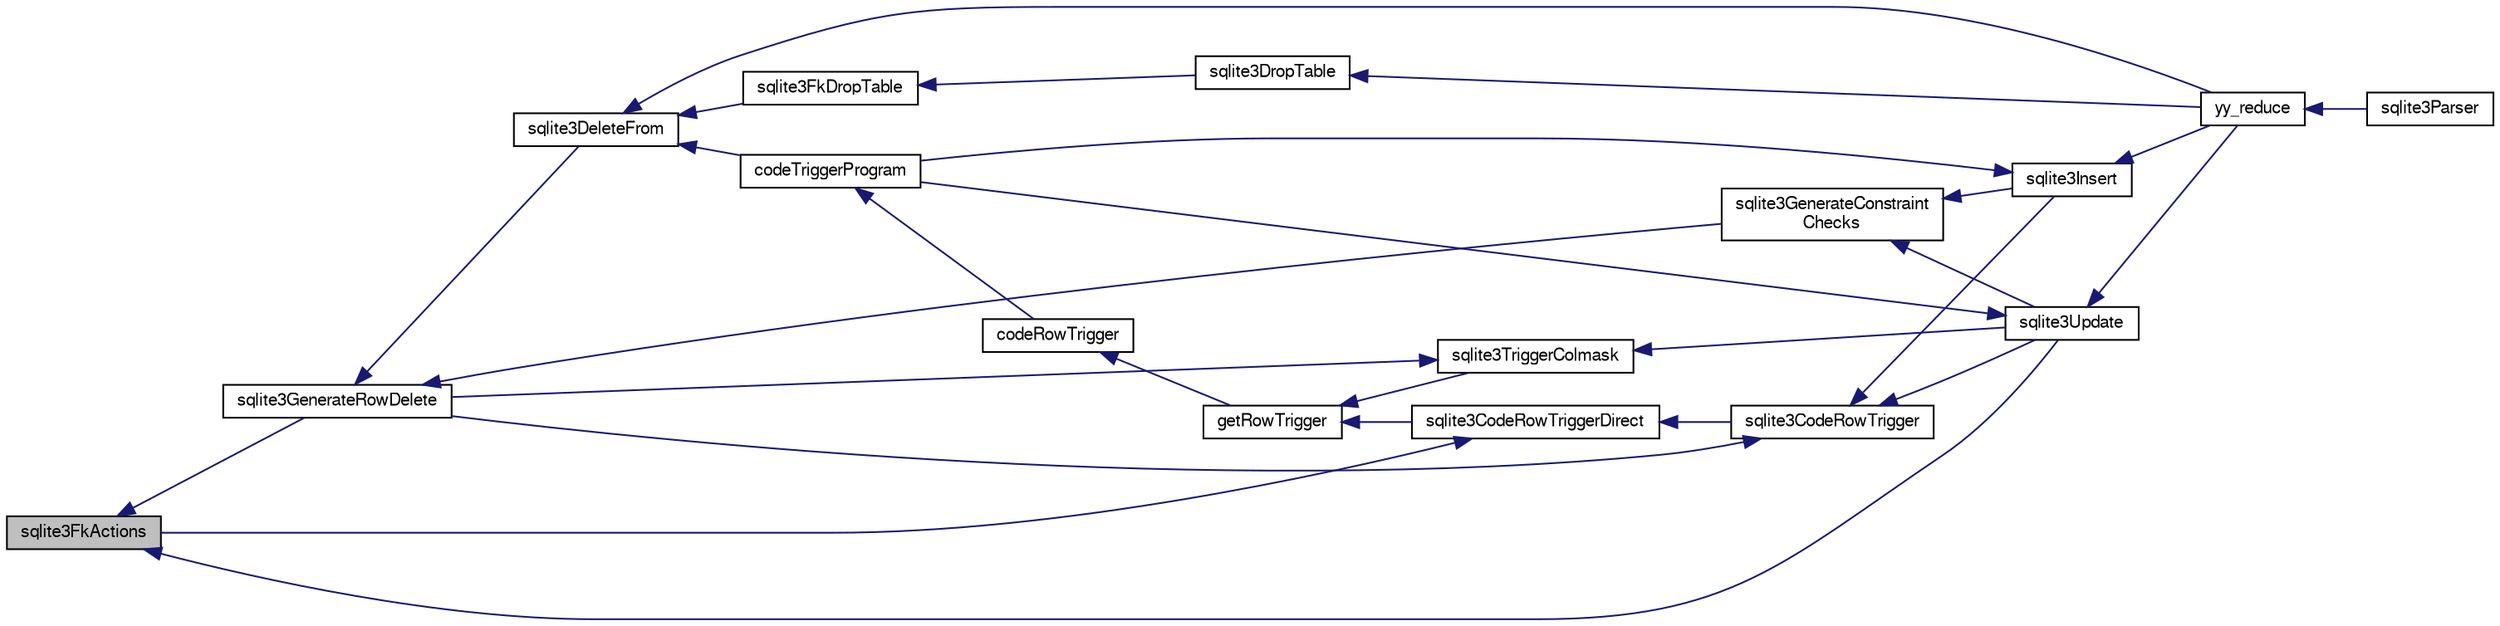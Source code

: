 digraph "sqlite3FkActions"
{
  edge [fontname="FreeSans",fontsize="10",labelfontname="FreeSans",labelfontsize="10"];
  node [fontname="FreeSans",fontsize="10",shape=record];
  rankdir="LR";
  Node545145 [label="sqlite3FkActions",height=0.2,width=0.4,color="black", fillcolor="grey75", style="filled", fontcolor="black"];
  Node545145 -> Node545146 [dir="back",color="midnightblue",fontsize="10",style="solid",fontname="FreeSans"];
  Node545146 [label="sqlite3GenerateRowDelete",height=0.2,width=0.4,color="black", fillcolor="white", style="filled",URL="$sqlite3_8c.html#a2c76cbf3027fc18fdbb8cb4cd96b77d9"];
  Node545146 -> Node545147 [dir="back",color="midnightblue",fontsize="10",style="solid",fontname="FreeSans"];
  Node545147 [label="sqlite3DeleteFrom",height=0.2,width=0.4,color="black", fillcolor="white", style="filled",URL="$sqlite3_8c.html#ab9b4b45349188b49eabb23f94608a091"];
  Node545147 -> Node545148 [dir="back",color="midnightblue",fontsize="10",style="solid",fontname="FreeSans"];
  Node545148 [label="sqlite3FkDropTable",height=0.2,width=0.4,color="black", fillcolor="white", style="filled",URL="$sqlite3_8c.html#a1218c6fc74e89152ceaa4760e82f5ef9"];
  Node545148 -> Node545149 [dir="back",color="midnightblue",fontsize="10",style="solid",fontname="FreeSans"];
  Node545149 [label="sqlite3DropTable",height=0.2,width=0.4,color="black", fillcolor="white", style="filled",URL="$sqlite3_8c.html#a5534f77364b5568783c0e50db3c9defb"];
  Node545149 -> Node545150 [dir="back",color="midnightblue",fontsize="10",style="solid",fontname="FreeSans"];
  Node545150 [label="yy_reduce",height=0.2,width=0.4,color="black", fillcolor="white", style="filled",URL="$sqlite3_8c.html#a7c419a9b25711c666a9a2449ef377f14"];
  Node545150 -> Node545151 [dir="back",color="midnightblue",fontsize="10",style="solid",fontname="FreeSans"];
  Node545151 [label="sqlite3Parser",height=0.2,width=0.4,color="black", fillcolor="white", style="filled",URL="$sqlite3_8c.html#a0327d71a5fabe0b6a343d78a2602e72a"];
  Node545147 -> Node545152 [dir="back",color="midnightblue",fontsize="10",style="solid",fontname="FreeSans"];
  Node545152 [label="codeTriggerProgram",height=0.2,width=0.4,color="black", fillcolor="white", style="filled",URL="$sqlite3_8c.html#a120801f59d9281d201d2ff4b2606836e"];
  Node545152 -> Node545153 [dir="back",color="midnightblue",fontsize="10",style="solid",fontname="FreeSans"];
  Node545153 [label="codeRowTrigger",height=0.2,width=0.4,color="black", fillcolor="white", style="filled",URL="$sqlite3_8c.html#a463cea5aaaf388b560b206570a0022fc"];
  Node545153 -> Node545154 [dir="back",color="midnightblue",fontsize="10",style="solid",fontname="FreeSans"];
  Node545154 [label="getRowTrigger",height=0.2,width=0.4,color="black", fillcolor="white", style="filled",URL="$sqlite3_8c.html#a69626ef20b540d1a2b19cf56f3f45689"];
  Node545154 -> Node545155 [dir="back",color="midnightblue",fontsize="10",style="solid",fontname="FreeSans"];
  Node545155 [label="sqlite3CodeRowTriggerDirect",height=0.2,width=0.4,color="black", fillcolor="white", style="filled",URL="$sqlite3_8c.html#ad92829f9001bcf89a0299dad5a48acd4"];
  Node545155 -> Node545145 [dir="back",color="midnightblue",fontsize="10",style="solid",fontname="FreeSans"];
  Node545155 -> Node545156 [dir="back",color="midnightblue",fontsize="10",style="solid",fontname="FreeSans"];
  Node545156 [label="sqlite3CodeRowTrigger",height=0.2,width=0.4,color="black", fillcolor="white", style="filled",URL="$sqlite3_8c.html#a37f21393c74de4d01b16761ee9abacd9"];
  Node545156 -> Node545146 [dir="back",color="midnightblue",fontsize="10",style="solid",fontname="FreeSans"];
  Node545156 -> Node545157 [dir="back",color="midnightblue",fontsize="10",style="solid",fontname="FreeSans"];
  Node545157 [label="sqlite3Insert",height=0.2,width=0.4,color="black", fillcolor="white", style="filled",URL="$sqlite3_8c.html#a5b17c9c2000bae6bdff8e6be48d7dc2b"];
  Node545157 -> Node545152 [dir="back",color="midnightblue",fontsize="10",style="solid",fontname="FreeSans"];
  Node545157 -> Node545150 [dir="back",color="midnightblue",fontsize="10",style="solid",fontname="FreeSans"];
  Node545156 -> Node545158 [dir="back",color="midnightblue",fontsize="10",style="solid",fontname="FreeSans"];
  Node545158 [label="sqlite3Update",height=0.2,width=0.4,color="black", fillcolor="white", style="filled",URL="$sqlite3_8c.html#ac5aa67c46e8cc8174566fabe6809fafa"];
  Node545158 -> Node545152 [dir="back",color="midnightblue",fontsize="10",style="solid",fontname="FreeSans"];
  Node545158 -> Node545150 [dir="back",color="midnightblue",fontsize="10",style="solid",fontname="FreeSans"];
  Node545154 -> Node545159 [dir="back",color="midnightblue",fontsize="10",style="solid",fontname="FreeSans"];
  Node545159 [label="sqlite3TriggerColmask",height=0.2,width=0.4,color="black", fillcolor="white", style="filled",URL="$sqlite3_8c.html#acace8e99e37ae5e84ea03c65e820c540"];
  Node545159 -> Node545146 [dir="back",color="midnightblue",fontsize="10",style="solid",fontname="FreeSans"];
  Node545159 -> Node545158 [dir="back",color="midnightblue",fontsize="10",style="solid",fontname="FreeSans"];
  Node545147 -> Node545150 [dir="back",color="midnightblue",fontsize="10",style="solid",fontname="FreeSans"];
  Node545146 -> Node545160 [dir="back",color="midnightblue",fontsize="10",style="solid",fontname="FreeSans"];
  Node545160 [label="sqlite3GenerateConstraint\lChecks",height=0.2,width=0.4,color="black", fillcolor="white", style="filled",URL="$sqlite3_8c.html#aef639c1e6a0c0a67ca6e7690ad931bd2"];
  Node545160 -> Node545157 [dir="back",color="midnightblue",fontsize="10",style="solid",fontname="FreeSans"];
  Node545160 -> Node545158 [dir="back",color="midnightblue",fontsize="10",style="solid",fontname="FreeSans"];
  Node545145 -> Node545158 [dir="back",color="midnightblue",fontsize="10",style="solid",fontname="FreeSans"];
}
